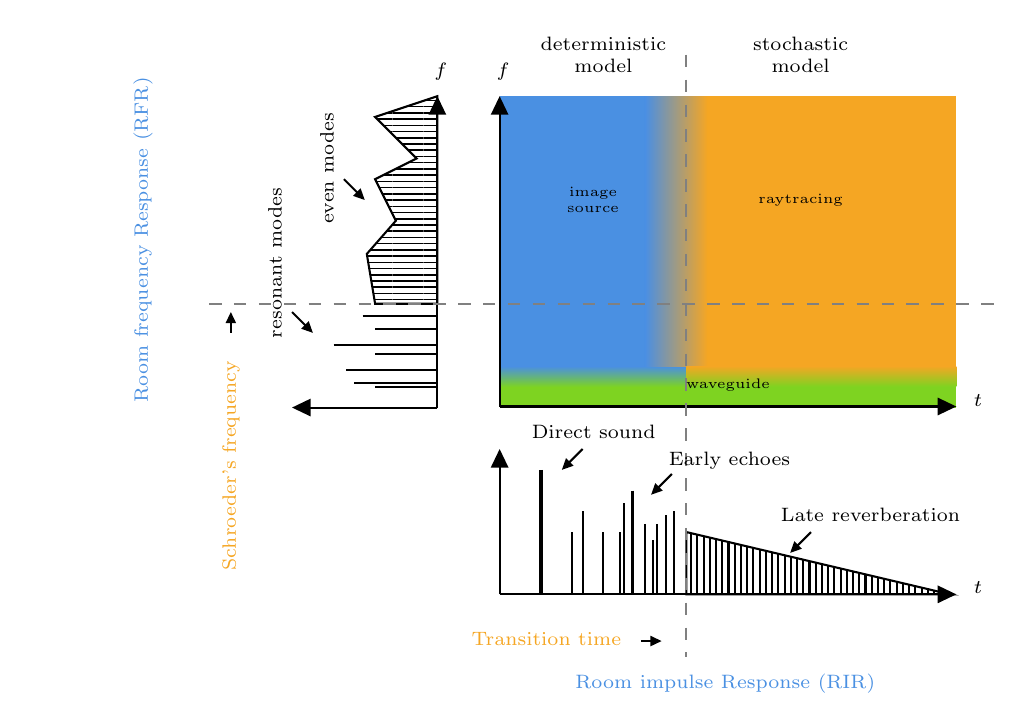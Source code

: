 

% Gradient Info

\tikzset {_i9lw4604u/.code = {\pgfsetadditionalshadetransform{ \pgftransformshift{\pgfpoint{0 bp } { 0 bp }  }  \pgftransformrotate{-90 }  \pgftransformscale{2 }  }}}
\pgfdeclarehorizontalshading{_4bggl1lk9}{150bp}{rgb(0bp)=(0.29,0.56,0.89);
rgb(37.5bp)=(0.29,0.56,0.89);
rgb(62.5bp)=(0.49,0.83,0.13);
rgb(100bp)=(0.49,0.83,0.13)}

% Pattern Info

\tikzset{
pattern size/.store in=\mcSize,
pattern size = 5pt,
pattern thickness/.store in=\mcThickness,
pattern thickness = 0.3pt,
pattern radius/.store in=\mcRadius,
pattern radius = 1pt}
\makeatletter
\pgfutil@ifundefined{pgf@pattern@name@_1hle3kzqu}{
\pgfdeclarepatternformonly[\mcThickness,\mcSize]{_1hle3kzqu}
{\pgfqpoint{-\mcThickness}{-\mcThickness}}
{\pgfpoint{\mcSize}{\mcSize}}
{\pgfpoint{\mcSize}{\mcSize}}
{
\pgfsetcolor{\tikz@pattern@color}
\pgfsetlinewidth{\mcThickness}
\pgfpathmoveto{\pgfpointorigin}
\pgfpathlineto{\pgfpoint{0}{\mcSize}}
\pgfusepath{stroke}
}}
\makeatother

% Pattern Info

\tikzset{
pattern size/.store in=\mcSize,
pattern size = 5pt,
pattern thickness/.store in=\mcThickness,
pattern thickness = 0.3pt,
pattern radius/.store in=\mcRadius,
pattern radius = 1pt}
\makeatletter
\pgfutil@ifundefined{pgf@pattern@name@_4n7axsrfz lines}{
\pgfdeclarepatternformonly[\mcThickness,\mcSize]{_4n7axsrfz}
{\pgfqpoint{0pt}{0pt}}
{\pgfpoint{\mcSize+\mcThickness}{\mcSize+\mcThickness}}
{\pgfpoint{\mcSize}{\mcSize}}
{\pgfsetcolor{\tikz@pattern@color}
\pgfsetlinewidth{\mcThickness}
\pgfpathmoveto{\pgfpointorigin}
\pgfpathlineto{\pgfpoint{\mcSize}{0}}
\pgfusepath{stroke}}}
\makeatother

% Gradient Info

\tikzset {_1i1xxku8p/.code = {\pgfsetadditionalshadetransform{ \pgftransformshift{\pgfpoint{0 bp } { 0 bp }  }  \pgftransformrotate{0 }  \pgftransformscale{2 }  }}}
\pgfdeclarehorizontalshading{_5cqygfps7}{150bp}{rgb(0bp)=(0.29,0.56,0.89);
rgb(37.5bp)=(0.29,0.56,0.89);
rgb(62.5bp)=(0.96,0.65,0.14);
rgb(100bp)=(0.96,0.65,0.14)}

% Gradient Info

\tikzset {_of7q9dbnj/.code = {\pgfsetadditionalshadetransform{ \pgftransformshift{\pgfpoint{0 bp } { 0 bp }  }  \pgftransformrotate{-90 }  \pgftransformscale{2 }  }}}
\pgfdeclarehorizontalshading{_35ysne4lm}{150bp}{rgb(0bp)=(0.96,0.65,0.14);
rgb(37.5bp)=(0.96,0.65,0.14);
rgb(62.5bp)=(0.49,0.83,0.13);
rgb(100bp)=(0.49,0.83,0.13)}
\tikzset{every picture/.style={line width=0.75pt}} %set default line width to 0.75pt

\begin{tikzpicture}[x=0.75pt,y=0.75pt,yscale=-1,xscale=1]
%uncomment if require: \path (0,329); %set diagram left start at 0, and has height of 329

%Shape: Rectangle [id:dp5416860556529791]
\draw  [draw opacity=0][fill={rgb, 255:red, 126; green, 211; blue, 33 }  ,fill opacity=1 ] (320,170) -- (540,170) -- (540,190) -- (320,190) -- cycle ;
%Shape: Rectangle [id:dp822665774586753]
\draw  [draw opacity=0][shading=_4bggl1lk9,_i9lw4604u] (320,170) -- (420,170) -- (420,180) -- (320,180) -- cycle ;
%Shape: Rectangle [id:dp5465619086129644]
\draw  [draw opacity=0][fill={rgb, 255:red, 245; green, 166; blue, 35 }  ,fill opacity=1 ] (410,40) -- (540,40) -- (540,170) -- (410,170) -- cycle ;
%Shape: Rectangle [id:dp6104135399392285]
\draw  [draw opacity=0][fill={rgb, 255:red, 74; green, 144; blue, 226 }  ,fill opacity=1 ] (320,40) -- (410,40) -- (410,170) -- (320,170) -- cycle ;
%Straight Lines [id:da27706412656832835]
\draw    (320,189.5) -- (537,189.5) ;
\draw [shift={(540,189.5)}, rotate = 180] [fill={rgb, 255:red, 0; green, 0; blue, 0 }  ][line width=0.08]  [draw opacity=0] (8.93,-4.29) -- (0,0) -- (8.93,4.29) -- cycle    ;
%Straight Lines [id:da7970717250129685]
\draw    (320,280) -- (320,213) ;
\draw [shift={(320,210)}, rotate = 450] [fill={rgb, 255:red, 0; green, 0; blue, 0 }  ][line width=0.08]  [draw opacity=0] (8.93,-4.29) -- (0,0) -- (8.93,4.29) -- cycle    ;
%Straight Lines [id:da4461062053376885]
\draw [line width=1.5]    (340,220) -- (340,280) ;
%Straight Lines [id:da7522814840743931]
\draw    (355,250) -- (355,280) ;
%Straight Lines [id:da5515529679292072]
\draw    (360,240) -- (360,280) ;
%Straight Lines [id:da8459101813295063]
\draw    (378,250) -- (378,280) ;
%Straight Lines [id:da3429765767140516]
\draw    (384,230) -- (384,280) ;
%Straight Lines [id:da7798548826529981]
\draw    (394,254) -- (394,280) ;
%Shape: Right Triangle [id:dp80811540617135]
\draw  [color={rgb, 255:red, 0; green, 0; blue, 0 }  ,draw opacity=1 ][pattern=_1hle3kzqu,pattern size=2.25pt,pattern thickness=0.75pt,pattern radius=0pt, pattern color={rgb, 255:red, 0; green, 0; blue, 0}] (410,250) -- (537,280) -- (410,280) -- cycle ;
%Straight Lines [id:da21588028504161672]
\draw    (396,246) -- (396,280) ;
%Straight Lines [id:da4132127434126024]
\draw    (380,236) -- (380,280) ;
%Straight Lines [id:da27851315769705765]
\draw    (390,246) -- (390,280) ;
%Straight Lines [id:da007544688293175117]
\draw    (320,280) -- (537,280) ;
\draw [shift={(540,280)}, rotate = 180] [fill={rgb, 255:red, 0; green, 0; blue, 0 }  ][line width=0.08]  [draw opacity=0] (8.93,-4.29) -- (0,0) -- (8.93,4.29) -- cycle    ;
%Straight Lines [id:da937803004605182]
\draw    (400,242) -- (400,280) ;
%Straight Lines [id:da9083071958621866]
\draw    (290,190) -- (223,190) ;
\draw [shift={(220,190)}, rotate = 360] [fill={rgb, 255:red, 0; green, 0; blue, 0 }  ][line width=0.08]  [draw opacity=0] (8.93,-4.29) -- (0,0) -- (8.93,4.29) -- cycle    ;
%Straight Lines [id:da012254460630359398]
\draw    (260,164) -- (290,164) ;
%Straight Lines [id:da799508056771764]
\draw    (250,178) -- (290,178) ;
%Straight Lines [id:da393515051820409]
\draw    (260,180) -- (290,180) ;
%Straight Lines [id:da26209248930139417]
\draw    (240,160) -- (290,160) ;
%Straight Lines [id:da4410552455417427]
\draw    (254,146) -- (290,146) ;
%Straight Lines [id:da12567104039678245]
\draw    (246,172) -- (290,172) ;
%Straight Lines [id:da36797255337341095]
\draw    (260,152) -- (290,152) ;
%Straight Lines [id:da890048364353828]
\draw    (290,190) -- (290,43) ;
\draw [shift={(290,40)}, rotate = 450] [fill={rgb, 255:red, 0; green, 0; blue, 0 }  ][line width=0.08]  [draw opacity=0] (8.93,-4.29) -- (0,0) -- (8.93,4.29) -- cycle    ;
%Shape: Polygon [id:ds6426737800679848]
\draw  [pattern=_4n7axsrfz,pattern size=2.25pt,pattern thickness=0.75pt,pattern radius=0pt, pattern color={rgb, 255:red, 0; green, 0; blue, 0}] (280,70) -- (260,50) -- (290,40) -- (290,140) -- (260,140) -- (256,116) -- (270,100) -- (260,80) -- cycle ;
%Straight Lines [id:da8896454968800076]
\draw    (360,210) -- (352.12,217.88) ;
\draw [shift={(350,220)}, rotate = 315] [fill={rgb, 255:red, 0; green, 0; blue, 0 }  ][line width=0.08]  [draw opacity=0] (5.36,-2.57) -- (0,0) -- (5.36,2.57) -- cycle    ;
%Straight Lines [id:da6543340576614998]
\draw    (403,222) -- (395.12,229.88) ;
\draw [shift={(393,232)}, rotate = 315] [fill={rgb, 255:red, 0; green, 0; blue, 0 }  ][line width=0.08]  [draw opacity=0] (5.36,-2.57) -- (0,0) -- (5.36,2.57) -- cycle    ;
%Straight Lines [id:da1815361152158007]
\draw    (470,250) -- (462.12,257.88) ;
\draw [shift={(460,260)}, rotate = 315] [fill={rgb, 255:red, 0; green, 0; blue, 0 }  ][line width=0.08]  [draw opacity=0] (5.36,-2.57) -- (0,0) -- (5.36,2.57) -- cycle    ;
%Straight Lines [id:da7300889551880481]
\draw    (220,144) -- (227.88,151.88) ;
\draw [shift={(230,154)}, rotate = 225] [fill={rgb, 255:red, 0; green, 0; blue, 0 }  ][line width=0.08]  [draw opacity=0] (5.36,-2.57) -- (0,0) -- (5.36,2.57) -- cycle    ;
%Straight Lines [id:da6151937168710111]
\draw    (245,80) -- (252.88,87.88) ;
\draw [shift={(255,90)}, rotate = 225] [fill={rgb, 255:red, 0; green, 0; blue, 0 }  ][line width=0.08]  [draw opacity=0] (5.36,-2.57) -- (0,0) -- (5.36,2.57) -- cycle    ;
%Straight Lines [id:da6755000919967447]
\draw    (320,189.5) -- (320,43) ;
\draw [shift={(320,40)}, rotate = 450] [fill={rgb, 255:red, 0; green, 0; blue, 0 }  ][line width=0.08]  [draw opacity=0] (8.93,-4.29) -- (0,0) -- (8.93,4.29) -- cycle    ;
%Straight Lines [id:da04743846757925452]
\draw    (388,302.5) -- (395,302.5) ;
\draw [shift={(398,302.5)}, rotate = 180] [fill={rgb, 255:red, 0; green, 0; blue, 0 }  ][line width=0.08]  [draw opacity=0] (5.36,-2.57) -- (0,0) -- (5.36,2.57) -- cycle    ;
%Straight Lines [id:da2375835125990431]
\draw    (190.5,154) -- (190.5,147) ;
\draw [shift={(190.5,144)}, rotate = 450] [fill={rgb, 255:red, 0; green, 0; blue, 0 }  ][line width=0.08]  [draw opacity=0] (5.36,-2.57) -- (0,0) -- (5.36,2.57) -- cycle    ;
%Shape: Rectangle [id:dp3625575752660114]
\draw  [draw opacity=0][shading=_5cqygfps7,_1i1xxku8p] (390,40) -- (420,40) -- (420,170) -- (390,170) -- cycle ;
%Straight Lines [id:da6726101540490204]
\draw    (404,240) -- (404,280) ;
%Shape: Rectangle [id:dp9999304407972489]
\draw  [draw opacity=0][shading=_35ysne4lm,_of7q9dbnj] (410,170) -- (540,170) -- (540,180) -- (410,180) -- cycle ;
%Straight Lines [id:da3049796149879681]
\draw [color={rgb, 255:red, 128; green, 128; blue, 128 }  ,draw opacity=1 ] [dash pattern={on 4.5pt off 4.5pt}]  (180,140) -- (560,140) ;
%Straight Lines [id:da9102116612007974]
\draw [color={rgb, 255:red, 128; green, 128; blue, 128 }  ,draw opacity=1 ] [dash pattern={on 4.5pt off 4.5pt}]  (410,20) -- (410,310) ;
%Straight Lines [id:da5988043232598537]
\draw    (370,250) -- (370,280) ;

% Text Node
\draw (317,22.4) node [anchor=north west][inner sep=0.75pt]  [font=\scriptsize]  {$f$};
% Text Node
\draw (547,182.4) node [anchor=north west][inner sep=0.75pt]  [font=\scriptsize]  {$t$};
% Text Node
\draw (287,22.4) node [anchor=north west][inner sep=0.75pt]  [font=\scriptsize]  {$f$};
% Text Node
\draw (547,272.4) node [anchor=north west][inner sep=0.75pt]  [font=\scriptsize]  {$t$};
% Text Node
\draw (334,197) node [anchor=north west][inner sep=0.75pt]  [font=\scriptsize] [align=left] {Direct sound};
% Text Node
\draw (400,210) node [anchor=north west][inner sep=0.75pt]  [font=\scriptsize] [align=left] {Early echoes};
% Text Node
\draw (454,237) node [anchor=north west][inner sep=0.75pt]  [font=\scriptsize] [align=left] {Late reverberation};
% Text Node
\draw (207,158) node [anchor=north west][inner sep=0.75pt]  [font=\scriptsize,rotate=-270] [align=left] {resonant modes};
% Text Node
\draw (232,103) node [anchor=north west][inner sep=0.75pt]  [font=\scriptsize,rotate=-270] [align=left] {even modes};
% Text Node
\draw (465,20) node  [font=\scriptsize] [align=left] {\begin{minipage}[lt]{47.6pt}\setlength\topsep{0pt}
\begin{center}
{\scriptsize stochastic model}
\end{center}

\end{minipage}};
% Text Node
\draw (305,297) node [anchor=north west][inner sep=0.75pt]  [font=\scriptsize,color={rgb, 255:red, 245; green, 166; blue, 35 }  ,opacity=1 ] [align=left] {Transition time};
% Text Node
\draw (185,270) node [anchor=north west][inner sep=0.75pt]  [font=\scriptsize,color={rgb, 255:red, 245; green, 166; blue, 35 }  ,opacity=1 ,rotate=-270] [align=left] {Schroeder's frequency};
% Text Node
\draw (142,189) node [anchor=north west][inner sep=0.75pt]  [font=\scriptsize,color={rgb, 255:red, 74; green, 144; blue, 226 }  ,opacity=1 ,rotate=-270] [align=left] {Room frequency Response (RFR)};
% Text Node
\draw (355,317) node [anchor=north west][inner sep=0.75pt]  [font=\scriptsize,color={rgb, 255:red, 74; green, 144; blue, 226 }  ,opacity=1 ] [align=left] {Room impulse Response (RIR)};
% Text Node
\draw (430,179) node  [font=\tiny] [align=left] {\begin{minipage}[lt]{54.4pt}\setlength\topsep{0pt}
\begin{center}
waveguide
\end{center}

\end{minipage}};
% Text Node
\draw (465,90) node  [font=\tiny] [align=left] {\begin{minipage}[lt]{34pt}\setlength\topsep{0pt}
\begin{center}
raytracing
\end{center}

\end{minipage}};
% Text Node
\draw (365,90) node  [font=\tiny] [align=left] {\begin{minipage}[lt]{34pt}\setlength\topsep{0pt}
\begin{center}
image source
\end{center}

\end{minipage}};
% Text Node
\draw (370,20) node  [font=\scriptsize] [align=left] {\begin{minipage}[lt]{54.4pt}\setlength\topsep{0pt}
\begin{center}
{\scriptsize deterministic model}
\end{center}

\end{minipage}};


\end{tikzpicture}
